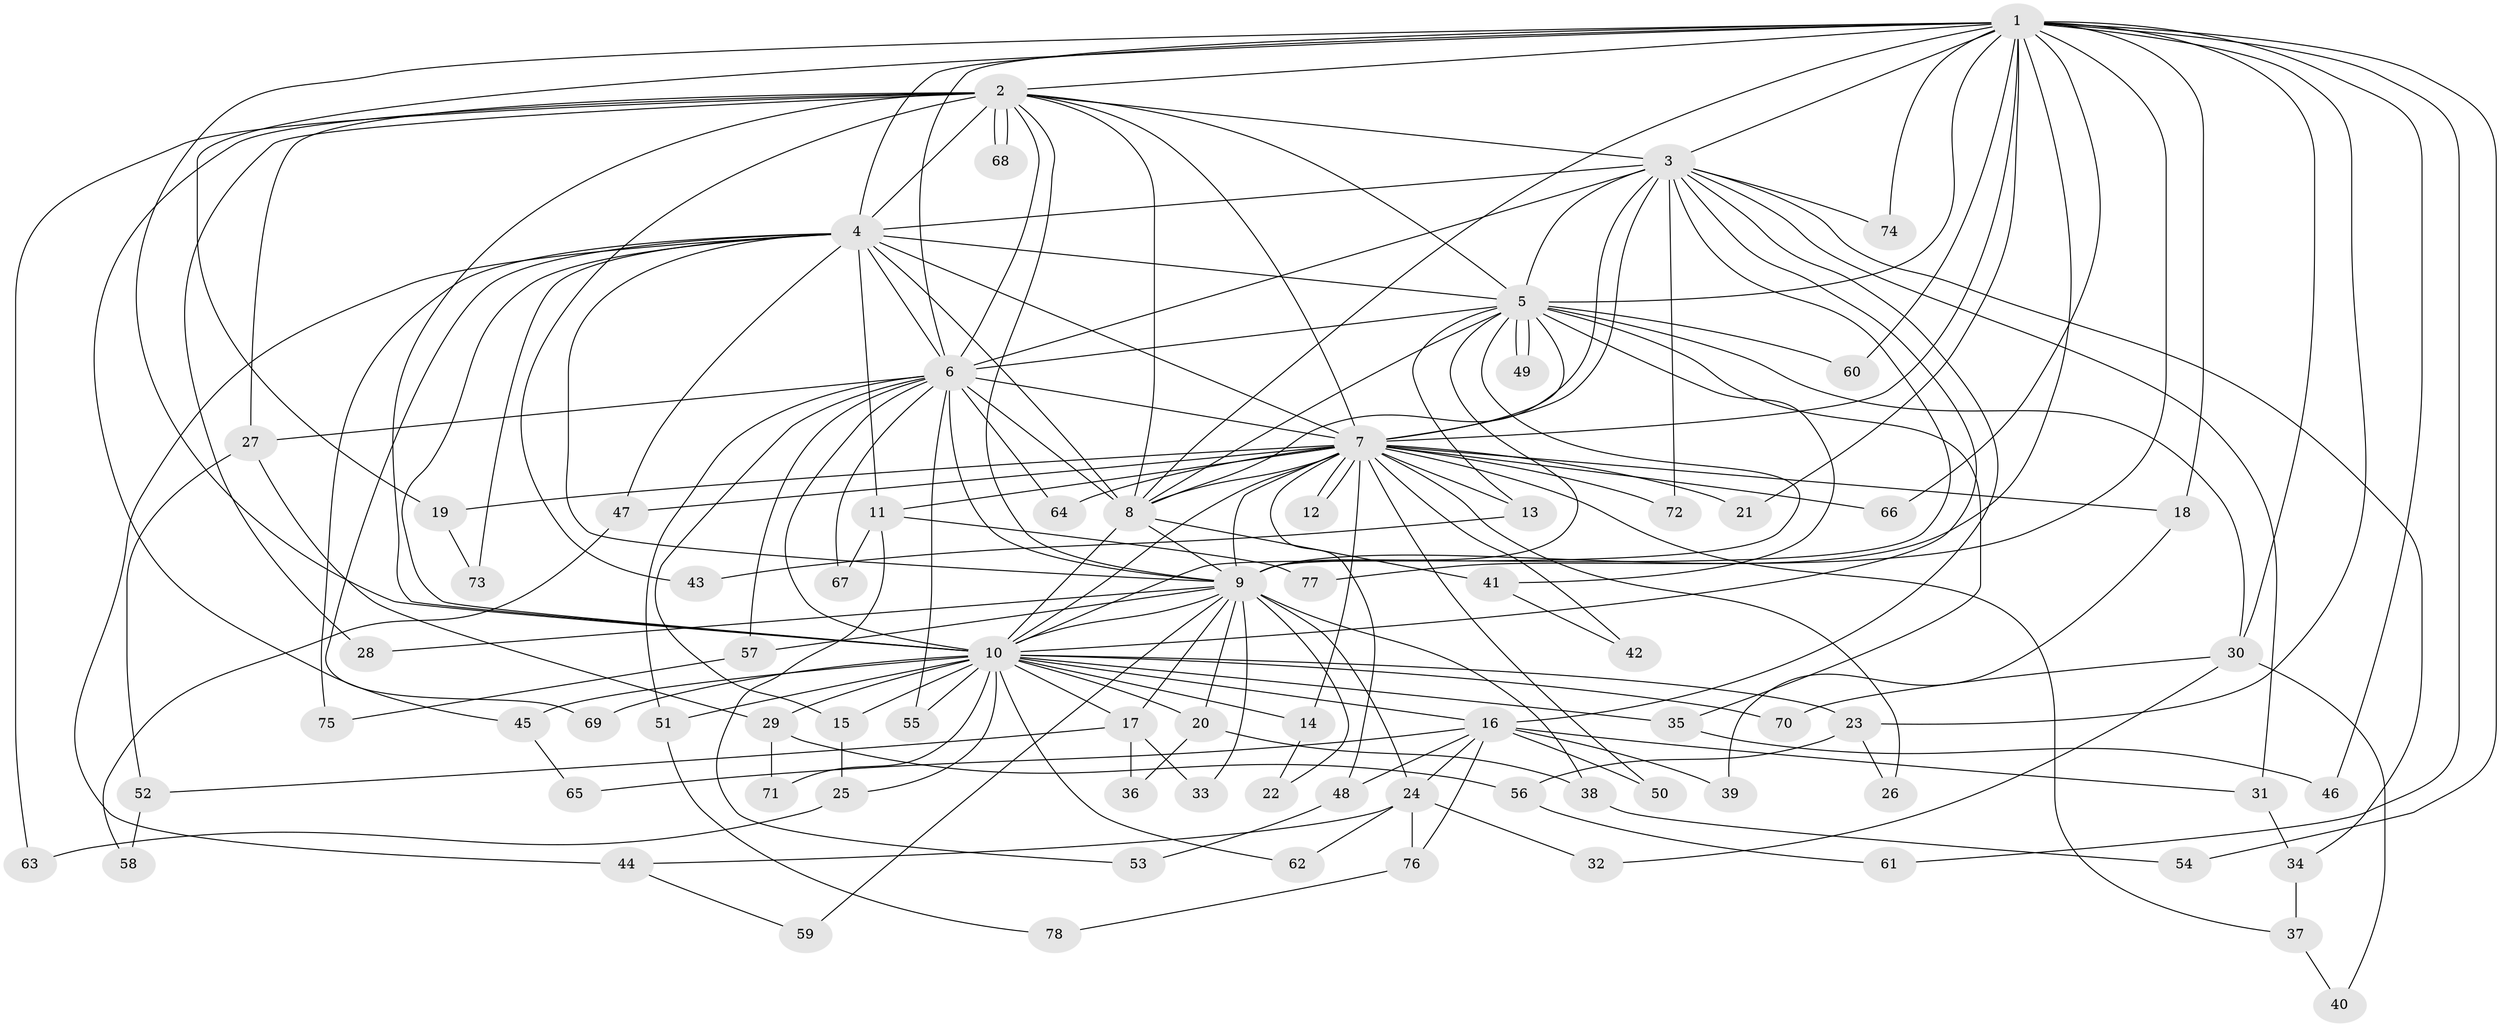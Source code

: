 // coarse degree distribution, {18: 0.018518518518518517, 15: 0.05555555555555555, 16: 0.037037037037037035, 14: 0.018518518518518517, 23: 0.018518518518518517, 24: 0.018518518518518517, 5: 0.05555555555555555, 3: 0.3148148148148148, 4: 0.037037037037037035, 2: 0.4074074074074074, 6: 0.018518518518518517}
// Generated by graph-tools (version 1.1) at 2025/23/03/03/25 07:23:42]
// undirected, 78 vertices, 181 edges
graph export_dot {
graph [start="1"]
  node [color=gray90,style=filled];
  1;
  2;
  3;
  4;
  5;
  6;
  7;
  8;
  9;
  10;
  11;
  12;
  13;
  14;
  15;
  16;
  17;
  18;
  19;
  20;
  21;
  22;
  23;
  24;
  25;
  26;
  27;
  28;
  29;
  30;
  31;
  32;
  33;
  34;
  35;
  36;
  37;
  38;
  39;
  40;
  41;
  42;
  43;
  44;
  45;
  46;
  47;
  48;
  49;
  50;
  51;
  52;
  53;
  54;
  55;
  56;
  57;
  58;
  59;
  60;
  61;
  62;
  63;
  64;
  65;
  66;
  67;
  68;
  69;
  70;
  71;
  72;
  73;
  74;
  75;
  76;
  77;
  78;
  1 -- 2;
  1 -- 3;
  1 -- 4;
  1 -- 5;
  1 -- 6;
  1 -- 7;
  1 -- 8;
  1 -- 9;
  1 -- 10;
  1 -- 18;
  1 -- 19;
  1 -- 21;
  1 -- 23;
  1 -- 30;
  1 -- 46;
  1 -- 54;
  1 -- 60;
  1 -- 61;
  1 -- 66;
  1 -- 74;
  1 -- 77;
  2 -- 3;
  2 -- 4;
  2 -- 5;
  2 -- 6;
  2 -- 7;
  2 -- 8;
  2 -- 9;
  2 -- 10;
  2 -- 27;
  2 -- 28;
  2 -- 43;
  2 -- 45;
  2 -- 63;
  2 -- 68;
  2 -- 68;
  3 -- 4;
  3 -- 5;
  3 -- 6;
  3 -- 7;
  3 -- 8;
  3 -- 9;
  3 -- 10;
  3 -- 16;
  3 -- 31;
  3 -- 34;
  3 -- 72;
  3 -- 74;
  4 -- 5;
  4 -- 6;
  4 -- 7;
  4 -- 8;
  4 -- 9;
  4 -- 10;
  4 -- 11;
  4 -- 44;
  4 -- 47;
  4 -- 69;
  4 -- 73;
  4 -- 75;
  5 -- 6;
  5 -- 7;
  5 -- 8;
  5 -- 9;
  5 -- 10;
  5 -- 13;
  5 -- 30;
  5 -- 35;
  5 -- 41;
  5 -- 49;
  5 -- 49;
  5 -- 60;
  6 -- 7;
  6 -- 8;
  6 -- 9;
  6 -- 10;
  6 -- 15;
  6 -- 27;
  6 -- 51;
  6 -- 55;
  6 -- 57;
  6 -- 64;
  6 -- 67;
  7 -- 8;
  7 -- 9;
  7 -- 10;
  7 -- 11;
  7 -- 12;
  7 -- 12;
  7 -- 13;
  7 -- 14;
  7 -- 18;
  7 -- 19;
  7 -- 21;
  7 -- 26;
  7 -- 37;
  7 -- 42;
  7 -- 47;
  7 -- 48;
  7 -- 50;
  7 -- 64;
  7 -- 66;
  7 -- 72;
  8 -- 9;
  8 -- 10;
  8 -- 41;
  9 -- 10;
  9 -- 17;
  9 -- 20;
  9 -- 22;
  9 -- 24;
  9 -- 28;
  9 -- 33;
  9 -- 38;
  9 -- 57;
  9 -- 59;
  10 -- 14;
  10 -- 15;
  10 -- 16;
  10 -- 17;
  10 -- 20;
  10 -- 23;
  10 -- 25;
  10 -- 29;
  10 -- 35;
  10 -- 45;
  10 -- 51;
  10 -- 55;
  10 -- 62;
  10 -- 69;
  10 -- 70;
  10 -- 71;
  11 -- 53;
  11 -- 67;
  11 -- 77;
  13 -- 43;
  14 -- 22;
  15 -- 25;
  16 -- 24;
  16 -- 31;
  16 -- 39;
  16 -- 48;
  16 -- 50;
  16 -- 65;
  16 -- 76;
  17 -- 33;
  17 -- 36;
  17 -- 52;
  18 -- 39;
  19 -- 73;
  20 -- 36;
  20 -- 38;
  23 -- 26;
  23 -- 56;
  24 -- 32;
  24 -- 44;
  24 -- 62;
  24 -- 76;
  25 -- 63;
  27 -- 29;
  27 -- 52;
  29 -- 56;
  29 -- 71;
  30 -- 32;
  30 -- 40;
  30 -- 70;
  31 -- 34;
  34 -- 37;
  35 -- 46;
  37 -- 40;
  38 -- 54;
  41 -- 42;
  44 -- 59;
  45 -- 65;
  47 -- 58;
  48 -- 53;
  51 -- 78;
  52 -- 58;
  56 -- 61;
  57 -- 75;
  76 -- 78;
}
